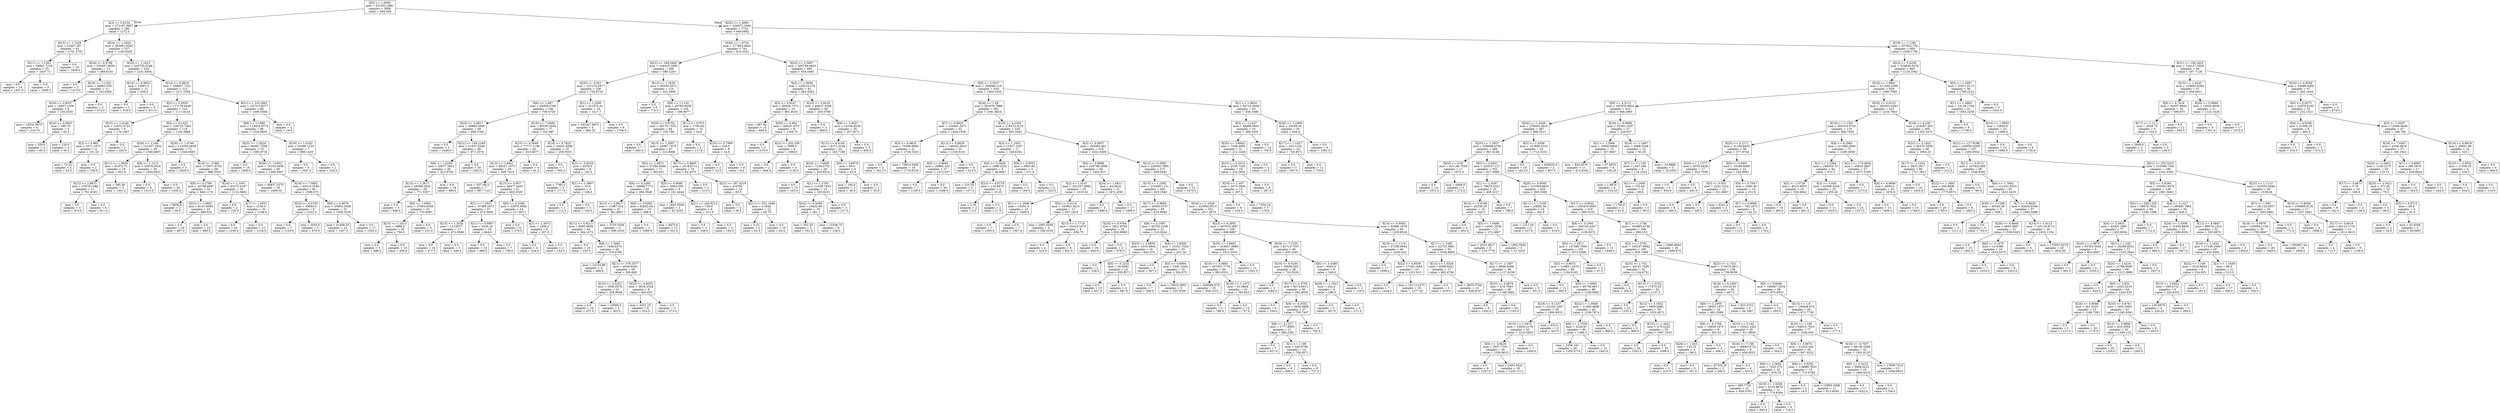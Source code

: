 digraph Tree {
node [shape=box] ;
0 [label="X[0] <= 1.5959\nmse = 331552.2981\nsamples = 2000\nvalue = 994.359"] ;
1 [label="X[3] <= 0.8124\nmse = 272187.6857\nsamples = 280\nvalue = 1272.5"] ;
0 -> 1 [labeldistance=2.5, labelangle=45, headlabel="True"] ;
2 [label="X[15] <= 1.1429\nmse = 51667.457\nsamples = 43\nvalue = 1751.2791"] ;
1 -> 2 ;
3 [label="X[11] <= 1.1362\nmse = 58061.7216\nsamples = 25\nvalue = 1637.72"] ;
2 -> 3 ;
4 [label="mse = 0.0\nsamples = 16\nvalue = 1457.0"] ;
3 -> 4 ;
5 [label="mse = 0.0\nsamples = 9\nvalue = 1959.0"] ;
3 -> 5 ;
6 [label="mse = 0.0\nsamples = 18\nvalue = 1909.0"] ;
2 -> 6 ;
7 [label="X[24] <= 1.0454\nmse = 263061.6501\nsamples = 237\nvalue = 1185.6329"] ;
1 -> 7 ;
8 [label="X[24] <= 0.9798\nmse = 235457.0059\nsamples = 13\nvalue = 389.6154"] ;
7 -> 8 ;
9 [label="mse = 0.0\nsamples = 2\nvalue = 1473.0"] ;
8 -> 9 ;
10 [label="X[19] <= 1.1252\nmse = 26062.595\nsamples = 11\nvalue = 192.6364"] ;
8 -> 10 ;
11 [label="X[20] <= 0.8337\nmse = 10657.1358\nsamples = 9\nvalue = 130.5556"] ;
10 -> 11 ;
12 [label="mse = 10531.6875\nsamples = 4\nvalue = 214.75"] ;
11 -> 12 ;
13 [label="X[24] <= 0.9947\nmse = 549.76\nsamples = 5\nvalue = 63.2"] ;
11 -> 13 ;
14 [label="mse = 529.0\nsamples = 2\nvalue = 83.0"] ;
13 -> 14 ;
15 [label="mse = 128.0\nsamples = 3\nvalue = 50.0"] ;
13 -> 15 ;
16 [label="mse = 0.0\nsamples = 2\nvalue = 472.0"] ;
10 -> 16 ;
17 [label="X[25] <= 1.1813\nmse = 225755.5248\nsamples = 224\nvalue = 1231.8304"] ;
7 -> 17 ;
18 [label="X[14] <= 0.9652\nmse = 15987.0\nsamples = 12\nvalue = 538.0"] ;
17 -> 18 ;
19 [label="mse = 0.0\nsamples = 3\nvalue = 319.0"] ;
18 -> 19 ;
20 [label="mse = 0.0\nsamples = 9\nvalue = 611.0"] ;
18 -> 20 ;
21 [label="X[14] <= 0.9918\nmse = 208837.7251\nsamples = 212\nvalue = 1271.1038"] ;
17 -> 21 ;
22 [label="X[2] <= 0.9555\nmse = 177178.8446\nsamples = 124\nvalue = 1111.8145"] ;
21 -> 22 ;
23 [label="X[15] <= 1.4146\nmse = 13472.4722\nsamples = 6\nvalue = 176.1667"] ;
22 -> 23 ;
24 [label="X[3] <= 0.985\nmse = 3371.1875\nsamples = 4\nvalue = 101.25"] ;
23 -> 24 ;
25 [label="mse = 72.25\nsamples = 2\nvalue = 43.5"] ;
24 -> 25 ;
26 [label="mse = 0.0\nsamples = 2\nvalue = 159.0"] ;
24 -> 26 ;
27 [label="mse = 0.0\nsamples = 2\nvalue = 326.0"] ;
23 -> 27 ;
28 [label="X[4] <= 4.1425\nmse = 138725.7463\nsamples = 118\nvalue = 1159.3898"] ;
22 -> 28 ;
29 [label="X[26] <= 1.169\nmse = 121927.1822\nsamples = 45\nvalue = 1346.4667"] ;
28 -> 29 ;
30 [label="X[11] <= 1.0829\nmse = 81972.75\nsamples = 16\nvalue = 951.0"] ;
29 -> 30 ;
31 [label="X[12] <= 2.8872\nmse = 37878.1488\nsamples = 11\nvalue = 791.8182"] ;
30 -> 31 ;
32 [label="mse = 0.0\nsamples = 3\nvalue = 474.0"] ;
31 -> 32 ;
33 [label="mse = 0.0\nsamples = 8\nvalue = 911.0"] ;
31 -> 33 ;
34 [label="mse = 595.36\nsamples = 5\nvalue = 1301.2"] ;
30 -> 34 ;
35 [label="X[8] <= 1.1213\nmse = 10078.5018\nsamples = 29\nvalue = 1564.6552"] ;
29 -> 35 ;
36 [label="mse = 0.0\nsamples = 9\nvalue = 1415.0"] ;
35 -> 36 ;
37 [label="mse = 0.0\nsamples = 20\nvalue = 1632.0"] ;
35 -> 37 ;
38 [label="X[26] <= 1.0746\nmse = 114208.0638\nsamples = 73\nvalue = 1044.0685"] ;
28 -> 38 ;
39 [label="mse = 0.0\nsamples = 5\nvalue = 1829.0"] ;
38 -> 39 ;
40 [label="X[14] <= 0.894\nmse = 73971.8754\nsamples = 68\nvalue = 986.3529"] ;
38 -> 40 ;
41 [label="X[9] <= 4.2799\nmse = 42798.8097\nsamples = 34\nvalue = 840.1176"] ;
40 -> 41 ;
42 [label="mse = 8836.0\nsamples = 2\nvalue = 96.0"] ;
41 -> 42 ;
43 [label="X[23] <= 3.9831\nmse = 8151.6094\nsamples = 32\nvalue = 886.625"] ;
41 -> 43 ;
44 [label="mse = 0.0\nsamples = 18\nvalue = 807.0"] ;
43 -> 44 ;
45 [label="mse = 0.0\nsamples = 14\nvalue = 989.0"] ;
43 -> 45 ;
46 [label="X[24] <= 1.1047\nmse = 62375.4187\nsamples = 34\nvalue = 1132.5882"] ;
40 -> 46 ;
47 [label="mse = 0.0\nsamples = 2\nvalue = 150.0"] ;
46 -> 47 ;
48 [label="X[7] <= 1.0051\nmse = 2160.0\nsamples = 32\nvalue = 1194.0"] ;
46 -> 48 ;
49 [label="mse = 0.0\nsamples = 20\nvalue = 1230.0"] ;
48 -> 49 ;
50 [label="mse = 0.0\nsamples = 12\nvalue = 1134.0"] ;
48 -> 50 ;
51 [label="X[21] <= 310.2661\nmse = 167315.8377\nsamples = 88\nvalue = 1495.5568"] ;
21 -> 51 ;
52 [label="X[8] <= 1.1089\nmse = 119324.9774\nsamples = 86\nvalue = 1529.8953"] ;
51 -> 52 ;
53 [label="X[25] <= 1.2624\nmse = 86491.7308\nsamples = 79\nvalue = 1585.8734"] ;
52 -> 53 ;
54 [label="mse = 0.0\nsamples = 19\nvalue = 1890.0"] ;
53 -> 54 ;
55 [label="X[26] <= 1.0051\nmse = 75316.3456\nsamples = 60\nvalue = 1489.5667"] ;
53 -> 55 ;
56 [label="mse = 46837.3275\nsamples = 20\nvalue = 1669.35"] ;
55 -> 56 ;
57 [label="X[18] <= 7.0852\nmse = 65314.3194\nsamples = 40\nvalue = 1399.675"] ;
55 -> 57 ;
58 [label="X[22] <= 0.9159\nmse = 34064.0\nsamples = 9\nvalue = 1022.0"] ;
57 -> 58 ;
59 [label="mse = 0.0\nsamples = 7\nvalue = 1120.0"] ;
58 -> 59 ;
60 [label="mse = 2025.0\nsamples = 2\nvalue = 679.0"] ;
58 -> 60 ;
61 [label="X[9] <= 5.9676\nmse = 20953.2508\nsamples = 31\nvalue = 1509.3226"] ;
57 -> 61 ;
62 [label="mse = 41499.25\nsamples = 14\nvalue = 1457.5"] ;
61 -> 62 ;
63 [label="mse = 0.0\nsamples = 17\nvalue = 1552.0"] ;
61 -> 63 ;
64 [label="X[19] <= 1.0162\nmse = 55396.1224\nsamples = 7\nvalue = 898.1429"] ;
52 -> 64 ;
65 [label="mse = 0.0\nsamples = 5\nvalue = 1047.0"] ;
64 -> 65 ;
66 [label="mse = 0.0\nsamples = 2\nvalue = 526.0"] ;
64 -> 66 ;
67 [label="mse = 0.0\nsamples = 2\nvalue = 19.0"] ;
51 -> 67 ;
68 [label="X[22] <= 1.0095\nmse = 326572.2564\nsamples = 1720\nvalue = 949.0802"] ;
0 -> 68 [labeldistance=2.5, labelangle=-45, headlabel="False"] ;
69 [label="X[26] <= 1.0724\nmse = 277843.4843\nsamples = 761\nvalue = 810.3351"] ;
68 -> 69 ;
70 [label="X[21] <= 188.0445\nmse = 144418.1885\nsamples = 266\nvalue = 580.1203"] ;
69 -> 70 ;
71 [label="X[20] <= 0.921\nmse = 131274.5477\nsamples = 156\nvalue = 754.8718"] ;
70 -> 71 ;
72 [label="X[6] <= 1.687\nmse = 92909.2766\nsamples = 146\nvalue = 709.4726"] ;
71 -> 72 ;
73 [label="X[20] <= 0.8917\nmse = 34884.3508\nsamples = 69\nvalue = 896.3768"] ;
72 -> 73 ;
74 [label="mse = 0.0\nsamples = 3\nvalue = 1449.0"] ;
73 -> 74 ;
75 [label="X[21] <= 139.2169\nmse = 21957.5549\nsamples = 66\nvalue = 871.2576"] ;
73 -> 75 ;
76 [label="X[6] <= 1.2259\nmse = 20677.2821\nsamples = 46\nvalue = 813.9783"] ;
75 -> 76 ;
77 [label="X[13] <= 1.2617\nmse = 29366.3202\nsamples = 28\nvalue = 771.5357"] ;
76 -> 77 ;
78 [label="mse = 0.0\nsamples = 5\nvalue = 946.0"] ;
77 -> 78 ;
79 [label="X[8] <= 1.0062\nmse = 27694.9338\nsamples = 23\nvalue = 733.6087"] ;
77 -> 79 ;
80 [label="X[15] <= 1.1613\nmse = 3888.0\nsamples = 20\nvalue = 794.0"] ;
79 -> 80 ;
81 [label="mse = 0.0\nsamples = 5\nvalue = 686.0"] ;
80 -> 81 ;
82 [label="mse = 0.0\nsamples = 15\nvalue = 830.0"] ;
80 -> 82 ;
83 [label="mse = 0.0\nsamples = 3\nvalue = 331.0"] ;
79 -> 83 ;
84 [label="mse = 0.0\nsamples = 18\nvalue = 880.0"] ;
76 -> 84 ;
85 [label="mse = 0.0\nsamples = 20\nvalue = 1003.0"] ;
75 -> 85 ;
86 [label="X[18] <= 7.2849\nmse = 85550.4544\nsamples = 77\nvalue = 541.987"] ;
72 -> 86 ;
87 [label="X[23] <= 4.5949\nmse = 77771.1199\nsamples = 62\nvalue = 610.4677"] ;
86 -> 87 ;
88 [label="X[12] <= 1.4841\nmse = 59227.1573\nsamples = 58\nvalue = 649.7414"] ;
87 -> 88 ;
89 [label="mse = 357.0612\nsamples = 7\nvalue = 987.7143"] ;
88 -> 89 ;
90 [label="X[13] <= 0.957\nmse = 49477.4441\nsamples = 51\nvalue = 603.3529"] ;
88 -> 90 ;
91 [label="X[1] <= 1.2921\nmse = 37399.1673\nsamples = 37\nvalue = 673.5405"] ;
90 -> 91 ;
92 [label="X[15] <= 1.3535\nmse = 113.9377\nsamples = 17\nvalue = 472.0588"] ;
91 -> 92 ;
93 [label="mse = 0.0\nsamples = 14\nvalue = 477.0"] ;
92 -> 93 ;
94 [label="mse = 0.0\nsamples = 3\nvalue = 449.0"] ;
92 -> 94 ;
95 [label="X[11] <= 0.8957\nmse = 5256.16\nsamples = 20\nvalue = 844.8"] ;
91 -> 95 ;
96 [label="mse = 0.0\nsamples = 13\nvalue = 898.0"] ;
95 -> 96 ;
97 [label="mse = 0.0\nsamples = 7\nvalue = 746.0"] ;
95 -> 97 ;
98 [label="X[6] <= 2.2266\nmse = 33970.4082\nsamples = 14\nvalue = 417.8571"] ;
90 -> 98 ;
99 [label="mse = 0.0\nsamples = 8\nvalue = 576.0"] ;
98 -> 99 ;
100 [label="X[1] <= 1.3073\nmse = 1458.0\nsamples = 6\nvalue = 207.0"] ;
98 -> 100 ;
101 [label="mse = 0.0\nsamples = 4\nvalue = 234.0"] ;
100 -> 101 ;
102 [label="mse = 0.0\nsamples = 2\nvalue = 153.0"] ;
100 -> 102 ;
103 [label="mse = 0.0\nsamples = 4\nvalue = 41.0"] ;
87 -> 103 ;
104 [label="X[18] <= 8.7623\nmse = 18201.9289\nsamples = 15\nvalue = 258.9333"] ;
86 -> 104 ;
105 [label="mse = 0.0\nsamples = 7\nvalue = 392.0"] ;
104 -> 105 ;
106 [label="X[2] <= 0.8229\nmse = 5078.5\nsamples = 8\nvalue = 142.5"] ;
104 -> 106 ;
107 [label="mse = 7760.5\nsamples = 4\nvalue = 177.0"] ;
106 -> 107 ;
108 [label="X[1] <= 1.3867\nmse = 16.0\nsamples = 4\nvalue = 108.0"] ;
106 -> 108 ;
109 [label="mse = 0.0\nsamples = 2\nvalue = 112.0"] ;
108 -> 109 ;
110 [label="mse = 0.0\nsamples = 2\nvalue = 104.0"] ;
108 -> 110 ;
111 [label="X[1] <= 1.2595\nmse = 221974.41\nsamples = 10\nvalue = 1417.7"] ;
71 -> 111 ;
112 [label="mse = 243247.6875\nsamples = 4\nvalue = 985.25"] ;
111 -> 112 ;
113 [label="mse = 0.0\nsamples = 6\nvalue = 1706.0"] ;
111 -> 113 ;
114 [label="X[12] <= 1.3256\nmse = 58330.2972\nsamples = 110\nvalue = 332.2909"] ;
70 -> 114 ;
115 [label="mse = 0.0\nsamples = 6\nvalue = 774.0"] ;
114 -> 115 ;
116 [label="X[8] <= 1.1192\nmse = 49789.9438\nsamples = 104\nvalue = 306.8077"] ;
114 -> 116 ;
117 [label="X[26] <= 0.8754\nmse = 46175.7325\nsamples = 94\nvalue = 335.766"] ;
116 -> 117 ;
118 [label="mse = 0.0\nsamples = 7\nvalue = 620.0"] ;
117 -> 118 ;
119 [label="X[15] <= 1.3587\nmse = 42867.7479\nsamples = 87\nvalue = 312.8966"] ;
117 -> 119 ;
120 [label="X[2] <= 1.4873\nmse = 37294.5066\nsamples = 71\nvalue = 364.831"] ;
119 -> 120 ;
121 [label="X[6] <= 4.2395\nmse = 34968.7773\nsamples = 62\nvalue = 394.3548"] ;
120 -> 121 ;
122 [label="X[12] <= 3.9827\nmse = 11987.014\nsamples = 47\nvalue = 361.0851"] ;
121 -> 122 ;
123 [label="X[11] <= 0.9213\nmse = 8095.9938\nsamples = 44\nvalue = 344.2273"] ;
122 -> 123 ;
124 [label="mse = 0.0\nsamples = 10\nvalue = 255.0"] ;
123 -> 124 ;
125 [label="X[9] <= 1.5665\nmse = 7446.8374\nsamples = 34\nvalue = 370.4706"] ;
123 -> 125 ;
126 [label="mse = 10732.96\nsamples = 5\nvalue = 488.8"] ;
125 -> 126 ;
127 [label="X[21] <= 376.3577\nmse = 4049.9263\nsamples = 29\nvalue = 350.069"] ;
125 -> 127 ;
128 [label="X[10] <= 4.5252\nmse = 2590.6576\nsamples = 21\nvalue = 328.9048"] ;
127 -> 128 ;
129 [label="mse = 0.0\nsamples = 16\nvalue = 337.0"] ;
128 -> 129 ;
130 [label="mse = 10000.0\nsamples = 5\nvalue = 303.0"] ;
128 -> 130 ;
131 [label="X[23] <= 4.9253\nmse = 3618.2344\nsamples = 8\nvalue = 405.625"] ;
127 -> 131 ;
132 [label="mse = 4351.25\nsamples = 6\nvalue = 416.5"] ;
131 -> 132 ;
133 [label="mse = 0.0\nsamples = 2\nvalue = 373.0"] ;
131 -> 133 ;
134 [label="mse = 3755.5556\nsamples = 3\nvalue = 608.3333"] ;
122 -> 134 ;
135 [label="X[0] <= 5.8283\nmse = 92643.04\nsamples = 15\nvalue = 498.6"] ;
121 -> 135 ;
136 [label="mse = 0.0\nsamples = 3\nvalue = 1089.0"] ;
135 -> 136 ;
137 [label="mse = 6875.0\nsamples = 12\nvalue = 351.0"] ;
135 -> 137 ;
138 [label="X[5] <= 0.9099\nmse = 5945.358\nsamples = 9\nvalue = 161.4444"] ;
120 -> 138 ;
139 [label="mse = 1643.5556\nsamples = 3\nvalue = 62.3333"] ;
138 -> 139 ;
140 [label="X[21] <= 240.9213\nmse = 729.0\nsamples = 6\nvalue = 211.0"] ;
138 -> 140 ;
141 [label="mse = 0.0\nsamples = 3\nvalue = 238.0"] ;
140 -> 141 ;
142 [label="mse = 0.0\nsamples = 3\nvalue = 184.0"] ;
140 -> 142 ;
143 [label="X[17] <= 0.8805\nmse = 2518.8711\nsamples = 16\nvalue = 82.4375"] ;
119 -> 143 ;
144 [label="mse = 0.0\nsamples = 2\nvalue = 215.0"] ;
143 -> 144 ;
145 [label="X[21] <= 307.4218\nmse = 9.6786\nsamples = 14\nvalue = 63.5"] ;
143 -> 145 ;
146 [label="mse = 0.0\nsamples = 2\nvalue = 56.0"] ;
145 -> 146 ;
147 [label="X[21] <= 351.1848\nmse = 0.3542\nsamples = 12\nvalue = 64.75"] ;
145 -> 147 ;
148 [label="mse = 0.25\nsamples = 2\nvalue = 63.5"] ;
147 -> 148 ;
149 [label="mse = 0.0\nsamples = 10\nvalue = 65.0"] ;
147 -> 149 ;
150 [label="X[11] <= 0.973\nmse = 1783.84\nsamples = 10\nvalue = 34.6"] ;
116 -> 150 ;
151 [label="mse = 0.0\nsamples = 2\nvalue = 117.0"] ;
150 -> 151 ;
152 [label="X[23] <= 3.7989\nmse = 108.0\nsamples = 8\nvalue = 14.0"] ;
150 -> 152 ;
153 [label="mse = 0.0\nsamples = 2\nvalue = 32.0"] ;
152 -> 153 ;
154 [label="mse = 0.0\nsamples = 6\nvalue = 8.0"] ;
152 -> 154 ;
155 [label="X[23] <= 2.5697\nmse = 305758.0403\nsamples = 495\nvalue = 934.0465"] ;
69 -> 155 ;
156 [label="X[3] <= 1.0938\nmse = 129214.179\nsamples = 61\nvalue = 463.4262"] ;
155 -> 156 ;
157 [label="X[5] <= 0.9247\nmse = 85956.7372\nsamples = 23\nvalue = 801.0435"] ;
156 -> 157 ;
158 [label="mse = 987.84\nsamples = 15\nvalue = 604.4"] ;
157 -> 158 ;
159 [label="X[20] <= 0.862\nmse = 36825.1875\nsamples = 8\nvalue = 1169.75"] ;
157 -> 159 ;
160 [label="mse = 0.0\nsamples = 2\nvalue = 1475.0"] ;
159 -> 160 ;
161 [label="X[21] <= 202.258\nmse = 7688.0\nsamples = 6\nvalue = 1068.0"] ;
159 -> 161 ;
162 [label="mse = 0.0\nsamples = 2\nvalue = 944.0"] ;
161 -> 162 ;
163 [label="mse = 0.0\nsamples = 4\nvalue = 1130.0"] ;
161 -> 163 ;
164 [label="X[10] <= 3.0418\nmse = 44647.3359\nsamples = 38\nvalue = 259.0789"] ;
156 -> 164 ;
165 [label="mse = 0.0\nsamples = 3\nvalue = 866.0"] ;
164 -> 165 ;
166 [label="X[9] <= 3.4637\nmse = 14194.8539\nsamples = 35\nvalue = 207.0571"] ;
164 -> 166 ;
167 [label="X[12] <= 4.4156\nmse = 9171.0146\nsamples = 32\nvalue = 183.7188"] ;
166 -> 167 ;
168 [label="X[24] <= 1.0609\nmse = 7234.0753\nsamples = 28\nvalue = 203.8214"] ;
167 -> 168 ;
169 [label="mse = 0.0\nsamples = 15\nvalue = 163.0"] ;
168 -> 169 ;
170 [label="X[1] <= 1.2705\nmse = 11439.7633\nsamples = 13\nvalue = 250.9231"] ;
168 -> 170 ;
171 [label="X[22] <= 0.9369\nmse = 14422.89\nsamples = 10\nvalue = 261.1"] ;
170 -> 171 ;
172 [label="mse = 552.25\nsamples = 2\nvalue = 351.5"] ;
171 -> 172 ;
173 [label="mse = 15336.75\nsamples = 8\nvalue = 238.5"] ;
171 -> 173 ;
174 [label="mse = 0.0\nsamples = 3\nvalue = 217.0"] ;
170 -> 174 ;
175 [label="X[0] <= 3.6974\nmse = 99.0\nsamples = 4\nvalue = 43.0"] ;
167 -> 175 ;
176 [label="mse = 100.0\nsamples = 2\nvalue = 36.0"] ;
175 -> 176 ;
177 [label="mse = 0.0\nsamples = 2\nvalue = 50.0"] ;
175 -> 177 ;
178 [label="mse = 0.0\nsamples = 3\nvalue = 456.0"] ;
166 -> 178 ;
179 [label="X[0] <= 5.5537\nmse = 295066.216\nsamples = 434\nvalue = 1000.1935"] ;
155 -> 179 ;
180 [label="X[26] <= 1.09\nmse = 291976.7889\nsamples = 381\nvalue = 1061.6824"] ;
179 -> 180 ;
181 [label="X[7] <= 0.8825\nmse = 154491.2071\nsamples = 52\nvalue = 1494.1538"] ;
180 -> 181 ;
182 [label="X[3] <= 0.9825\nmse = 70308.6984\nsamples = 21\nvalue = 1728.3333"] ;
181 -> 182 ;
183 [label="mse = 0.0\nsamples = 2\nvalue = 1811.0"] ;
182 -> 183 ;
184 [label="mse = 76914.5485\nsamples = 19\nvalue = 1719.6316"] ;
182 -> 184 ;
185 [label="X[13] <= 0.8829\nmse = 149202.4433\nsamples = 31\nvalue = 1335.5161"] ;
181 -> 185 ;
186 [label="X[3] <= 0.9694\nmse = 26862.332\nsamples = 27\nvalue = 1472.037"] ;
185 -> 186 ;
187 [label="mse = 0.0\nsamples = 7\nvalue = 1195.0"] ;
186 -> 187 ;
188 [label="mse = 0.0\nsamples = 20\nvalue = 1569.0"] ;
186 -> 188 ;
189 [label="mse = 0.0\nsamples = 4\nvalue = 414.0"] ;
185 -> 189 ;
190 [label="X[18] <= 4.2354\nmse = 279473.5275\nsamples = 329\nvalue = 993.3283"] ;
180 -> 190 ;
191 [label="X[3] <= 1.1953\nmse = 15427.2397\nsamples = 11\nvalue = 148.8182"] ;
190 -> 191 ;
192 [label="X[4] <= 5.3926\nmse = 1998.2222\nsamples = 6\nvalue = 46.6667"] ;
191 -> 192 ;
193 [label="mse = 210.25\nsamples = 2\nvalue = 107.5"] ;
192 -> 193 ;
194 [label="X[23] <= 4.0779\nmse = 116.6875\nsamples = 4\nvalue = 16.25"] ;
192 -> 194 ;
195 [label="mse = 2.25\nsamples = 2\nvalue = 5.5"] ;
194 -> 195 ;
196 [label="mse = 0.0\nsamples = 2\nvalue = 27.0"] ;
194 -> 196 ;
197 [label="X[8] <= 0.9551\nmse = 3993.84\nsamples = 5\nvalue = 271.4"] ;
191 -> 197 ;
198 [label="mse = 0.0\nsamples = 2\nvalue = 194.0"] ;
197 -> 198 ;
199 [label="mse = 0.0\nsamples = 3\nvalue = 323.0"] ;
197 -> 199 ;
200 [label="X[3] <= 0.8937\nmse = 263083.481\nsamples = 318\nvalue = 1022.5409"] ;
190 -> 200 ;
201 [label="X[4] <= 5.8968\nmse = 320798.2098\nsamples = 46\nvalue = 1403.913"] ;
200 -> 201 ;
202 [label="X[2] <= 1.0197\nmse = 251237.3696\nsamples = 25\nvalue = 1010.52"] ;
201 -> 202 ;
203 [label="X[1] <= 1.2848\nmse = 10201.0\nsamples = 14\nvalue = 1406.0"] ;
202 -> 203 ;
204 [label="mse = 0.0\nsamples = 7\nvalue = 1305.0"] ;
203 -> 204 ;
205 [label="mse = 0.0\nsamples = 7\nvalue = 1507.0"] ;
203 -> 205 ;
206 [label="X[0] <= 5.3124\nmse = 105601.4215\nsamples = 11\nvalue = 507.1818"] ;
202 -> 206 ;
207 [label="mse = 2005.5556\nsamples = 3\nvalue = 108.3333"] ;
206 -> 207 ;
208 [label="X[13] <= 1.1719\nmse = 62424.1875\nsamples = 8\nvalue = 656.75"] ;
206 -> 208 ;
209 [label="mse = 0.0\nsamples = 2\nvalue = 224.0"] ;
208 -> 209 ;
210 [label="mse = 0.0\nsamples = 6\nvalue = 801.0"] ;
208 -> 210 ;
211 [label="X[24] <= 1.0911\nmse = 44.5624\nsamples = 21\nvalue = 1872.2381"] ;
201 -> 211 ;
212 [label="mse = 0.0\nsamples = 4\nvalue = 1886.0"] ;
211 -> 212 ;
213 [label="mse = 0.0\nsamples = 17\nvalue = 1869.0"] ;
211 -> 213 ;
214 [label="X[12] <= 4.3992\nmse = 224565.7995\nsamples = 272\nvalue = 958.0441"] ;
200 -> 214 ;
215 [label="X[15] <= 1.2392\nmse = 210456.1121\nsamples = 260\nvalue = 925.1846"] ;
214 -> 215 ;
216 [label="X[17] <= 0.9956\nmse = 36563.9747\nsamples = 59\nvalue = 610.6949"] ;
215 -> 216 ;
217 [label="X[20] <= 0.9764\nmse = 2921.8765\nsamples = 18\nvalue = 830.8889"] ;
216 -> 217 ;
218 [label="mse = 0.0\nsamples = 16\nvalue = 850.0"] ;
217 -> 218 ;
219 [label="mse = 0.0\nsamples = 2\nvalue = 678.0"] ;
217 -> 219 ;
220 [label="X[9] <= 2.1097\nmse = 20702.2189\nsamples = 41\nvalue = 514.0244"] ;
216 -> 220 ;
221 [label="X[23] <= 2.8839\nmse = 1919.4844\nsamples = 16\nvalue = 643.375"] ;
220 -> 221 ;
222 [label="mse = 0.0\nsamples = 2\nvalue = 528.0"] ;
221 -> 222 ;
223 [label="X[0] <= 5.2232\nmse = 20.4082\nsamples = 14\nvalue = 659.8571"] ;
221 -> 223 ;
224 [label="mse = 0.0\nsamples = 10\nvalue = 657.0"] ;
223 -> 224 ;
225 [label="mse = 0.0\nsamples = 4\nvalue = 667.0"] ;
223 -> 225 ;
226 [label="X[4] <= 1.8209\nmse = 15161.7024\nsamples = 25\nvalue = 431.24"] ;
220 -> 226 ;
227 [label="mse = 0.0\nsamples = 9\nvalue = 567.0"] ;
226 -> 227 ;
228 [label="X[5] <= 0.8904\nmse = 7491.2344\nsamples = 16\nvalue = 354.875"] ;
226 -> 228 ;
229 [label="mse = 0.0\nsamples = 7\nvalue = 399.0"] ;
228 -> 229 ;
230 [label="mse = 10625.5802\nsamples = 9\nvalue = 320.5556"] ;
228 -> 230 ;
231 [label="X[24] <= 1.1628\nmse = 223945.9515\nsamples = 201\nvalue = 1017.4975"] ;
215 -> 231 ;
232 [label="X[23] <= 4.2692\nmse = 307915.3087\nsamples = 106\nvalue = 848.6887"] ;
231 -> 232 ;
233 [label="X[25] <= 3.8662\nmse = 419627.0889\nsamples = 60\nvalue = 1012.3333"] ;
232 -> 233 ;
234 [label="X[10] <= 3.3683\nmse = 437001.7776\nsamples = 49\nvalue = 893.6531"] ;
233 -> 234 ;
235 [label="mse = 636096.674\nsamples = 33\nvalue = 958.1515"] ;
234 -> 235 ;
236 [label="X[19] <= 1.1472\nmse = 91.9844\nsamples = 16\nvalue = 760.625"] ;
234 -> 236 ;
237 [label="mse = 0.0\nsamples = 2\nvalue = 786.0"] ;
236 -> 237 ;
238 [label="mse = 0.0\nsamples = 14\nvalue = 757.0"] ;
236 -> 238 ;
239 [label="mse = 0.0\nsamples = 11\nvalue = 1541.0"] ;
233 -> 239 ;
240 [label="X[18] <= 7.2155\nmse = 81713.7037\nsamples = 46\nvalue = 635.2391"] ;
232 -> 240 ;
241 [label="X[10] <= 6.0244\nmse = 59836.563\nsamples = 38\nvalue = 716.5526"] ;
240 -> 241 ;
242 [label="mse = 0.0\nsamples = 2\nvalue = 1684.0"] ;
241 -> 242 ;
243 [label="X[17] <= 1.0755\nmse = 8274.6011\nsamples = 36\nvalue = 662.8056"] ;
241 -> 243 ;
244 [label="mse = 0.0\nsamples = 9\nvalue = 534.0"] ;
243 -> 244 ;
245 [label="X[9] <= 6.0552\nmse = 3659.0809\nsamples = 27\nvalue = 705.7407"] ;
243 -> 245 ;
246 [label="X[6] <= 4.1327\nmse = 1777.8005\nsamples = 21\nvalue = 680.2381"] ;
245 -> 246 ;
247 [label="mse = 0.0\nsamples = 7\nvalue = 627.0"] ;
246 -> 247 ;
248 [label="X[1] <= 1.196\nmse = 540.9796\nsamples = 14\nvalue = 706.8571"] ;
246 -> 248 ;
249 [label="mse = 0.0\nsamples = 6\nvalue = 680.0"] ;
248 -> 249 ;
250 [label="mse = 0.0\nsamples = 8\nvalue = 727.0"] ;
248 -> 250 ;
251 [label="mse = 0.0\nsamples = 6\nvalue = 795.0"] ;
245 -> 251 ;
252 [label="X[6] <= 3.4386\nmse = 5043.0\nsamples = 8\nvalue = 249.0"] ;
240 -> 252 ;
253 [label="X[26] <= 1.1921\nmse = 324.0\nsamples = 6\nvalue = 289.0"] ;
252 -> 253 ;
254 [label="mse = 0.0\nsamples = 3\nvalue = 307.0"] ;
253 -> 254 ;
255 [label="mse = 0.0\nsamples = 3\nvalue = 271.0"] ;
253 -> 255 ;
256 [label="mse = 0.0\nsamples = 2\nvalue = 129.0"] ;
252 -> 256 ;
257 [label="X[14] <= 0.9583\nmse = 62980.1678\nsamples = 95\nvalue = 1205.8526"] ;
231 -> 257 ;
258 [label="X[19] <= 1.1118\nmse = 27299.6944\nsamples = 40\nvalue = 1435.425"] ;
257 -> 258 ;
259 [label="mse = 0.0\nsamples = 17\nvalue = 1589.0"] ;
258 -> 259 ;
260 [label="X[22] <= 0.8538\nmse = 17160.1664\nsamples = 23\nvalue = 1321.913"] ;
258 -> 260 ;
261 [label="mse = 0.0\nsamples = 7\nvalue = 1424.0"] ;
260 -> 261 ;
262 [label="mse = 18113.4375\nsamples = 16\nvalue = 1277.25"] ;
260 -> 262 ;
263 [label="X[7] <= 1.1285\nmse = 22723.5881\nsamples = 55\nvalue = 1038.8909"] ;
257 -> 263 ;
264 [label="X[13] <= 1.0328\nmse = 8358.6021\nsamples = 17\nvalue = 862.4706"] ;
263 -> 264 ;
265 [label="mse = 0.0\nsamples = 5\nvalue = 919.0"] ;
264 -> 265 ;
266 [label="mse = 9955.0764\nsamples = 12\nvalue = 838.9167"] ;
264 -> 266 ;
267 [label="X[17] <= 1.1587\nmse = 8996.9398\nsamples = 38\nvalue = 1117.8158"] ;
263 -> 267 ;
268 [label="X[23] <= 4.6879\nmse = 472.7943\nsamples = 29\nvalue = 1169.5862"] ;
267 -> 268 ;
269 [label="mse = 0.0\nsamples = 9\nvalue = 1202.0"] ;
268 -> 269 ;
270 [label="mse = 0.0\nsamples = 20\nvalue = 1155.0"] ;
268 -> 270 ;
271 [label="mse = 0.0\nsamples = 9\nvalue = 951.0"] ;
267 -> 271 ;
272 [label="mse = 0.0\nsamples = 12\nvalue = 1670.0"] ;
214 -> 272 ;
273 [label="X[1] <= 1.0924\nmse = 94710.5938\nsamples = 53\nvalue = 558.1698"] ;
179 -> 273 ;
274 [label="X[3] <= 1.1437\nmse = 59688.0661\nsamples = 33\nvalue = 389.5455"] ;
273 -> 274 ;
275 [label="X[25] <= 3.8842\nmse = 7248.4082\nsamples = 21\nvalue = 212.1429"] ;
274 -> 275 ;
276 [label="X[23] <= 3.2514\nmse = 3760.7202\nsamples = 19\nvalue = 232.2632"] ;
275 -> 276 ;
277 [label="X[19] <= 1.057\nmse = 3475.3846\nsamples = 13\nvalue = 207.0"] ;
276 -> 277 ;
278 [label="mse = 0.0\nsamples = 8\nvalue = 226.0"] ;
277 -> 278 ;
279 [label="mse = 7534.24\nsamples = 5\nvalue = 176.6"] ;
277 -> 279 ;
280 [label="mse = 0.0\nsamples = 6\nvalue = 287.0"] ;
276 -> 280 ;
281 [label="mse = 0.0\nsamples = 2\nvalue = 21.0"] ;
275 -> 281 ;
282 [label="mse = 0.0\nsamples = 12\nvalue = 700.0"] ;
274 -> 282 ;
283 [label="X[26] <= 1.1869\nmse = 28169.34\nsamples = 20\nvalue = 836.4"] ;
273 -> 283 ;
284 [label="X[17] <= 1.1427\nmse = 243.1224\nsamples = 14\nvalue = 726.8571"] ;
283 -> 284 ;
285 [label="mse = 0.0\nsamples = 3\nvalue = 697.0"] ;
284 -> 285 ;
286 [label="mse = 0.0\nsamples = 11\nvalue = 735.0"] ;
284 -> 286 ;
287 [label="mse = 0.0\nsamples = 6\nvalue = 1092.0"] ;
283 -> 287 ;
288 [label="X[19] <= 1.1392\nmse = 337842.704\nsamples = 959\nvalue = 1059.1794"] ;
68 -> 288 ;
289 [label="X[23] <= 5.4258\nmse = 319826.5079\nsamples = 865\nvalue = 1120.1942"] ;
288 -> 289 ;
290 [label="X[19] <= 1.0691\nmse = 311450.2386\nsamples = 829\nvalue = 1090.7069"] ;
289 -> 290 ;
291 [label="X[9] <= 4.3112\nmse = 297878.9924\nsamples = 414\nvalue = 946.2995"] ;
290 -> 291 ;
292 [label="X[26] <= 1.2438\nmse = 278500.2816\nsamples = 387\nvalue = 996.3411"] ;
291 -> 292 ;
293 [label="X[25] <= 1.2957\nmse = 258648.6709\nsamples = 369\nvalue = 961.4146"] ;
292 -> 293 ;
294 [label="X[20] <= 0.95\nmse = 421146.7059\nsamples = 17\nvalue = 1672.0"] ;
293 -> 294 ;
295 [label="mse = 0.0\nsamples = 14\nvalue = 1972.0"] ;
294 -> 295 ;
296 [label="mse = 6498.0\nsamples = 3\nvalue = 272.0"] ;
294 -> 296 ;
297 [label="X[0] <= 2.4051\nmse = 225237.127\nsamples = 352\nvalue = 927.0966"] ;
293 -> 297 ;
298 [label="X[1] <= 1.4287\nmse = 78679.0321\nsamples = 23\nvalue = 408.5217"] ;
297 -> 298 ;
299 [label="X[14] <= 0.9108\nmse = 22536.25\nsamples = 16\nvalue = 242.5"] ;
298 -> 299 ;
300 [label="mse = 0.0\nsamples = 4\nvalue = 452.0"] ;
299 -> 300 ;
301 [label="X[5] <= 1.0499\nmse = 10541.5556\nsamples = 12\nvalue = 172.6667"] ;
299 -> 301 ;
302 [label="mse = 4523.0617\nsamples = 9\nvalue = 219.7778"] ;
301 -> 302 ;
303 [label="mse = 1963.5556\nsamples = 3\nvalue = 31.3333"] ;
301 -> 303 ;
304 [label="mse = 0.0\nsamples = 7\nvalue = 788.0"] ;
298 -> 304 ;
305 [label="X[20] <= 0.8595\nmse = 215368.6833\nsamples = 329\nvalue = 963.3495"] ;
297 -> 305 ;
306 [label="X[11] <= 1.0195\nmse = 24692.56\nsamples = 10\nvalue = 262.8"] ;
305 -> 306 ;
307 [label="mse = 1211.04\nsamples = 5\nvalue = 107.6"] ;
306 -> 307 ;
308 [label="mse = 0.0\nsamples = 5\nvalue = 418.0"] ;
306 -> 308 ;
309 [label="X[17] <= 0.9022\nmse = 205479.0855\nsamples = 319\nvalue = 985.3103"] ;
305 -> 309 ;
310 [label="X[6] <= 3.1394\nmse = 200145.4347\nsamples = 113\nvalue = 1158.6372"] ;
309 -> 310 ;
311 [label="X[5] <= 1.1871\nmse = 147286.7009\nsamples = 102\nvalue = 1073.5098"] ;
310 -> 311 ;
312 [label="X[3] <= 0.8032\nmse = 118851.3476\nsamples = 99\nvalue = 1104.6162"] ;
311 -> 312 ;
313 [label="mse = 0.0\nsamples = 11\nvalue = 585.0"] ;
312 -> 313 ;
314 [label="X[5] <= 1.0094\nmse = 95738.8817\nsamples = 88\nvalue = 1169.5682"] ;
312 -> 314 ;
315 [label="X[18] <= 8.1257\nmse = 122142.1067\nsamples = 45\nvalue = 1006.9333"] ;
314 -> 315 ;
316 [label="X[13] <= 1.0073\nmse = 10933.2176\nsamples = 33\nvalue = 1210.5455"] ;
315 -> 316 ;
317 [label="X[0] <= 3.9428\nmse = 3937.7101\nsamples = 26\nvalue = 1256.4615"] ;
316 -> 317 ;
318 [label="mse = 0.0\nsamples = 8\nvalue = 1327.0"] ;
317 -> 318 ;
319 [label="mse = 2493.5432\nsamples = 18\nvalue = 1225.1111"] ;
317 -> 319 ;
320 [label="mse = 0.0\nsamples = 7\nvalue = 1040.0"] ;
316 -> 320 ;
321 [label="mse = 432.0\nsamples = 12\nvalue = 447.0"] ;
315 -> 321 ;
322 [label="X[22] <= 1.0948\nmse = 11459.4808\nsamples = 43\nvalue = 1339.7674"] ;
314 -> 322 ;
323 [label="X[6] <= 2.7529\nmse = 2228.61\nsamples = 40\nvalue = 1366.3"] ;
322 -> 323 ;
324 [label="mse = 2359.102\nsamples = 28\nvalue = 1350.5714"] ;
323 -> 324 ;
325 [label="mse = 0.0\nsamples = 12\nvalue = 1403.0"] ;
323 -> 325 ;
326 [label="mse = 0.0\nsamples = 3\nvalue = 986.0"] ;
322 -> 326 ;
327 [label="mse = 0.0\nsamples = 3\nvalue = 47.0"] ;
311 -> 327 ;
328 [label="mse = 0.0\nsamples = 11\nvalue = 1948.0"] ;
310 -> 328 ;
329 [label="X[7] <= 1.1748\nmse = 182885.6739\nsamples = 206\nvalue = 890.233"] ;
309 -> 329 ;
330 [label="X[2] <= 1.2792\nmse = 165247.6992\nsamples = 190\nvalue = 839.7368"] ;
329 -> 330 ;
331 [label="X[25] <= 2.742\nmse = 44131.7585\nsamples = 52\nvalue = 1104.6731"] ;
330 -> 331 ;
332 [label="mse = 0.0\nsamples = 2\nvalue = 284.0"] ;
331 -> 332 ;
333 [label="X[13] <= 1.0152\nmse = 17879.25\nsamples = 50\nvalue = 1137.5"] ;
331 -> 333 ;
334 [label="mse = 0.0\nsamples = 15\nvalue = 1335.0"] ;
333 -> 334 ;
335 [label="X[12] <= 3.1922\nmse = 1660.4082\nsamples = 35\nvalue = 1052.8571"] ;
333 -> 335 ;
336 [label="mse = 0.0\nsamples = 5\nvalue = 966.0"] ;
335 -> 336 ;
337 [label="X[15] <= 1.3421\nmse = 470.2222\nsamples = 30\nvalue = 1067.3333"] ;
335 -> 337 ;
338 [label="mse = 0.0\nsamples = 20\nvalue = 1052.0"] ;
337 -> 338 ;
339 [label="mse = 0.0\nsamples = 10\nvalue = 1098.0"] ;
337 -> 339 ;
340 [label="X[22] <= 1.1521\nmse = 174470.4911\nsamples = 138\nvalue = 739.9058"] ;
330 -> 340 ;
341 [label="X[18] <= 8.1093\nmse = 33152.91\nsamples = 40\nvalue = 407.3"] ;
340 -> 341 ;
342 [label="X[9] <= 2.2959\nmse = 18501.1877\nsamples = 34\nvalue = 462.5588"] ;
341 -> 342 ;
343 [label="X[4] <= 6.1769\nmse = 10830.1875\nsamples = 8\nvalue = 302.25"] ;
342 -> 343 ;
344 [label="X[26] <= 1.033\nmse = 132.25\nsamples = 4\nvalue = 198.5"] ;
343 -> 344 ;
345 [label="mse = 0.0\nsamples = 2\nvalue = 210.0"] ;
344 -> 345 ;
346 [label="mse = 0.0\nsamples = 2\nvalue = 187.0"] ;
344 -> 346 ;
347 [label="mse = 0.0\nsamples = 4\nvalue = 406.0"] ;
343 -> 347 ;
348 [label="X[10] <= 5.142\nmse = 10521.1021\nsamples = 26\nvalue = 511.8846"] ;
342 -> 348 ;
349 [label="X[18] <= 7.106\nmse = 30693.4722\nsamples = 6\nvalue = 404.8333"] ;
348 -> 349 ;
350 [label="mse = 87320.25\nsamples = 2\nvalue = 348.5"] ;
349 -> 350 ;
351 [label="mse = 0.0\nsamples = 4\nvalue = 433.0"] ;
349 -> 351 ;
352 [label="mse = 0.0\nsamples = 20\nvalue = 544.0"] ;
348 -> 352 ;
353 [label="mse = 823.4722\nsamples = 6\nvalue = 94.1667"] ;
341 -> 353 ;
354 [label="X[5] <= 0.9466\nmse = 168567.3254\nsamples = 98\nvalue = 875.6633"] ;
340 -> 354 ;
355 [label="mse = 0.0\nsamples = 14\nvalue = 293.0"] ;
354 -> 355 ;
356 [label="X[15] <= 1.6\nmse = 130648.675\nsamples = 84\nvalue = 972.7738"] ;
354 -> 356 ;
357 [label="X[15] <= 1.106\nmse = 94515.7915\nsamples = 77\nvalue = 1036.026"] ;
356 -> 357 ;
358 [label="X[0] <= 3.8874\nmse = 41525.444\nsamples = 45\nvalue = 847.0222"] ;
357 -> 358 ;
359 [label="X[9] <= 2.5604\nmse = 7220.375\nsamples = 32\nvalue = 876.25"] ;
358 -> 359 ;
360 [label="mse = 599.7732\nsamples = 21\nvalue = 929.4762"] ;
359 -> 360 ;
361 [label="X[19] <= 1.0269\nmse = 4125.8678\nsamples = 11\nvalue = 774.6364"] ;
359 -> 361 ;
362 [label="mse = 0.0\nsamples = 5\nvalue = 845.0"] ;
361 -> 362 ;
363 [label="mse = 0.0\nsamples = 6\nvalue = 716.0"] ;
361 -> 363 ;
364 [label="X[8] <= 0.9292\nmse = 118689.7633\nsamples = 13\nvalue = 775.0769"] ;
358 -> 364 ;
365 [label="mse = 0.0\nsamples = 2\nvalue = 14.0"] ;
364 -> 365 ;
366 [label="mse = 15805.3388\nsamples = 11\nvalue = 913.4545"] ;
364 -> 366 ;
367 [label="X[10] <= 4.7037\nmse = 48156.3398\nsamples = 32\nvalue = 1301.8125"] ;
357 -> 367 ;
368 [label="X[6] <= 3.3215\nmse = 6968.0222\nsamples = 19\nvalue = 1460.6316"] ;
367 -> 368 ;
369 [label="mse = 0.0\nsamples = 17\nvalue = 1432.0"] ;
368 -> 369 ;
370 [label="mse = 0.0\nsamples = 2\nvalue = 1704.0"] ;
368 -> 370 ;
371 [label="mse = 17609.7515\nsamples = 13\nvalue = 1069.6923"] ;
367 -> 371 ;
372 [label="mse = 0.0\nsamples = 7\nvalue = 277.0"] ;
356 -> 372 ;
373 [label="mse = 2486.4844\nsamples = 16\nvalue = 1489.875"] ;
329 -> 373 ;
374 [label="X[5] <= 1.0306\nmse = 147806.3333\nsamples = 18\nvalue = 1712.3333"] ;
292 -> 374 ;
375 [label="mse = 0.0\nsamples = 16\nvalue = 1813.0"] ;
374 -> 375 ;
376 [label="mse = 600625.0\nsamples = 2\nvalue = 907.0"] ;
374 -> 376 ;
377 [label="X[18] <= 6.8688\nmse = 25282.1097\nsamples = 27\nvalue = 229.037"] ;
291 -> 377 ;
378 [label="X[1] <= 1.3996\nmse = 16583.6889\nsamples = 15\nvalue = 337.6667"] ;
377 -> 378 ;
379 [label="mse = 843.0579\nsamples = 11\nvalue = 413.8182"] ;
378 -> 379 ;
380 [label="mse = 67.6875\nsamples = 4\nvalue = 128.25"] ;
378 -> 380 ;
381 [label="X[16] <= 1.1667\nmse = 2966.5208\nsamples = 12\nvalue = 93.25"] ;
377 -> 381 ;
382 [label="X[7] <= 1.1138\nmse = 1457.284\nsamples = 9\nvalue = 118.2222"] ;
381 -> 382 ;
383 [label="mse = 1.6875\nsamples = 4\nvalue = 154.25"] ;
382 -> 383 ;
384 [label="X[1] <= 1.2091\nmse = 752.64\nsamples = 5\nvalue = 89.4"] ;
382 -> 384 ;
385 [label="mse = 1764.0\nsamples = 2\nvalue = 81.0"] ;
384 -> 385 ;
386 [label="mse = 0.0\nsamples = 3\nvalue = 95.0"] ;
384 -> 386 ;
387 [label="mse = 10.8889\nsamples = 3\nvalue = 18.3333"] ;
381 -> 387 ;
388 [label="X[20] <= 0.8153\nmse = 283432.4393\nsamples = 415\nvalue = 1234.7663"] ;
290 -> 388 ;
389 [label="X[19] <= 1.1351\nmse = 302524.5716\nsamples = 110\nvalue = 908.7455"] ;
388 -> 389 ;
390 [label="X[25] <= 2.2171\nmse = 31104.8455\nsamples = 39\nvalue = 377.9744"] ;
389 -> 390 ;
391 [label="X[24] <= 1.1277\nmse = 9376.4429\nsamples = 17\nvalue = 543.7059"] ;
390 -> 391 ;
392 [label="mse = 0.0\nsamples = 9\nvalue = 635.0"] ;
391 -> 392 ;
393 [label="mse = 0.0\nsamples = 8\nvalue = 441.0"] ;
391 -> 393 ;
394 [label="X[6] <= 3.6951\nmse = 10269.8099\nsamples = 22\nvalue = 249.9091"] ;
390 -> 394 ;
395 [label="X[5] <= 0.931\nmse = 2222.2222\nsamples = 12\nvalue = 331.6667"] ;
394 -> 395 ;
396 [label="mse = 0.0\nsamples = 8\nvalue = 365.0"] ;
395 -> 396 ;
397 [label="mse = 0.0\nsamples = 4\nvalue = 265.0"] ;
395 -> 397 ;
398 [label="X[4] <= 5.7047\nmse = 2280.36\nsamples = 10\nvalue = 151.8"] ;
394 -> 398 ;
399 [label="mse = 6241.0\nsamples = 2\nvalue = 110.0"] ;
398 -> 399 ;
400 [label="X[7] <= 0.9695\nmse = 744.1875\nsamples = 8\nvalue = 162.25"] ;
398 -> 400 ;
401 [label="mse = 0.0\nsamples = 2\nvalue = 115.0"] ;
400 -> 401 ;
402 [label="mse = 0.0\nsamples = 6\nvalue = 178.0"] ;
400 -> 402 ;
403 [label="X[4] <= 4.2663\nmse = 211866.2083\nsamples = 71\nvalue = 1200.2958"] ;
389 -> 403 ;
404 [label="X[1] <= 1.2384\nmse = 184054.75\nsamples = 44\nvalue = 972.5"] ;
403 -> 404 ;
405 [label="X[5] <= 1.0726\nmse = 6515.9003\nsamples = 19\nvalue = 534.6842"] ;
404 -> 405 ;
406 [label="mse = 0.0\nsamples = 15\nvalue = 493.0"] ;
405 -> 406 ;
407 [label="mse = 0.0\nsamples = 4\nvalue = 691.0"] ;
405 -> 407 ;
408 [label="X[3] <= 0.926\nmse = 62589.5424\nsamples = 25\nvalue = 1305.24"] ;
404 -> 408 ;
409 [label="mse = 0.0\nsamples = 11\nvalue = 1023.0"] ;
408 -> 409 ;
410 [label="mse = 0.0\nsamples = 14\nvalue = 1527.0"] ;
408 -> 410 ;
411 [label="X[21] <= 174.4634\nmse = 34819.2867\nsamples = 27\nvalue = 1571.5185"] ;
403 -> 411 ;
412 [label="mse = 0.0\nsamples = 7\nvalue = 1273.0"] ;
411 -> 412 ;
413 [label="X[4] <= 4.9694\nmse = 4900.0\nsamples = 20\nvalue = 1676.0"] ;
411 -> 413 ;
414 [label="mse = 0.0\nsamples = 10\nvalue = 1606.0"] ;
413 -> 414 ;
415 [label="mse = 0.0\nsamples = 10\nvalue = 1746.0"] ;
413 -> 415 ;
416 [label="X[18] <= 4.108\nmse = 224387.453\nsamples = 305\nvalue = 1352.3475"] ;
388 -> 416 ;
417 [label="X[23] <= 5.1822\nmse = 95370.5208\nsamples = 48\nvalue = 1664.25"] ;
416 -> 417 ;
418 [label="X[17] <= 1.1203\nmse = 3833.2817\nsamples = 46\nvalue = 1727.3913"] ;
417 -> 418 ;
419 [label="mse = 0.0\nsamples = 18\nvalue = 1652.0"] ;
418 -> 419 ;
420 [label="X[22] <= 1.1893\nmse = 294.6939\nsamples = 28\nvalue = 1775.8571"] ;
418 -> 420 ;
421 [label="mse = 0.0\nsamples = 20\nvalue = 1765.0"] ;
420 -> 421 ;
422 [label="mse = 0.0\nsamples = 8\nvalue = 1803.0"] ;
420 -> 422 ;
423 [label="mse = 0.0\nsamples = 2\nvalue = 212.0"] ;
417 -> 423 ;
424 [label="X[21] <= 127.9198\nmse = 226920.8395\nsamples = 257\nvalue = 1294.0934"] ;
416 -> 424 ;
425 [label="X[17] <= 0.9111\nmse = 167922.665\nsamples = 68\nvalue = 1548.8382"] ;
424 -> 425 ;
426 [label="mse = 0.0\nsamples = 6\nvalue = 780.0"] ;
425 -> 426 ;
427 [label="X[6] <= 1.7992\nmse = 121432.9253\nsamples = 62\nvalue = 1623.2419"] ;
425 -> 427 ;
428 [label="X[26] <= 1.1296\nmse = 50343.36\nsamples = 5\nvalue = 936.2"] ;
427 -> 428 ;
429 [label="mse = 0.0\nsamples = 2\nvalue = 1211.0"] ;
428 -> 429 ;
430 [label="mse = 0.0\nsamples = 3\nvalue = 753.0"] ;
428 -> 430 ;
431 [label="X[7] <= 0.9829\nmse = 82630.9166\nsamples = 57\nvalue = 1683.5088"] ;
427 -> 431 ;
432 [label="X[20] <= 0.8849\nmse = 4093.9667\nsamples = 31\nvalue = 1558.0323"] ;
431 -> 432 ;
433 [label="mse = 0.0\nsamples = 15\nvalue = 1492.0"] ;
432 -> 433 ;
434 [label="X[6] <= 3.1074\nmse = 12.0586\nsamples = 16\nvalue = 1619.9375"] ;
432 -> 434 ;
435 [label="mse = 0.0\nsamples = 7\nvalue = 1616.0"] ;
434 -> 435 ;
436 [label="mse = 0.0\nsamples = 9\nvalue = 1623.0"] ;
434 -> 436 ;
437 [label="X[14] <= 1.0113\nmse = 135116.8713\nsamples = 26\nvalue = 1833.1154"] ;
431 -> 437 ;
438 [label="mse = 0.0\nsamples = 6\nvalue = 1834.0"] ;
437 -> 438 ;
439 [label="mse = 175651.6275\nsamples = 20\nvalue = 1832.85"] ;
437 -> 439 ;
440 [label="X[21] <= 252.3325\nmse = 216398.7542\nsamples = 189\nvalue = 1202.4392"] ;
424 -> 440 ;
441 [label="X[5] <= 0.9294\nmse = 155361.9576\nsamples = 139\nvalue = 1081.5683"] ;
440 -> 441 ;
442 [label="X[21] <= 238.1355\nmse = 58678.7022\nsamples = 84\nvalue = 1246.1548"] ;
441 -> 442 ;
443 [label="X[4] <= 2.5651\nmse = 42491.2997\nsamples = 77\nvalue = 1203.8052"] ;
442 -> 443 ;
444 [label="X[16] <= 1.0975\nmse = 65763.5556\nsamples = 6\nvalue = 853.6667"] ;
443 -> 444 ;
445 [label="mse = 0.0\nsamples = 2\nvalue = 491.0"] ;
444 -> 445 ;
446 [label="mse = 0.0\nsamples = 4\nvalue = 1035.0"] ;
444 -> 446 ;
447 [label="X[1] <= 1.242\nmse = 29288.8022\nsamples = 71\nvalue = 1233.3944"] ;
443 -> 447 ;
448 [label="X[25] <= 2.4216\nmse = 15788.9595\nsamples = 69\nvalue = 1213.2899"] ;
447 -> 448 ;
449 [label="mse = 0.0\nsamples = 5\nvalue = 825.0"] ;
448 -> 449 ;
450 [label="X[0] <= 3.822\nmse = 4323.4219\nsamples = 64\nvalue = 1243.625"] ;
448 -> 450 ;
451 [label="X[26] <= 0.9566\nmse = 261.3233\nsamples = 23\nvalue = 1168.7391"] ;
450 -> 451 ;
452 [label="mse = 0.0\nsamples = 3\nvalue = 1127.0"] ;
451 -> 452 ;
453 [label="mse = 0.0\nsamples = 20\nvalue = 1175.0"] ;
451 -> 453 ;
454 [label="X[10] <= 3.6761\nmse = 1691.5003\nsamples = 41\nvalue = 1285.6341"] ;
450 -> 454 ;
455 [label="X[13] <= 0.9846\nmse = 433.3594\nsamples = 32\nvalue = 1266.125"] ;
454 -> 455 ;
456 [label="mse = 0.0\nsamples = 20\nvalue = 1250.0"] ;
455 -> 456 ;
457 [label="mse = 0.0\nsamples = 12\nvalue = 1293.0"] ;
455 -> 457 ;
458 [label="mse = 0.0\nsamples = 9\nvalue = 1355.0"] ;
454 -> 458 ;
459 [label="mse = 0.0\nsamples = 2\nvalue = 1927.0"] ;
447 -> 459 ;
460 [label="mse = 0.0\nsamples = 7\nvalue = 1712.0"] ;
442 -> 460 ;
461 [label="X[4] <= 2.1417\nmse = 198465.7964\nsamples = 55\nvalue = 830.2"] ;
441 -> 461 ;
462 [label="X[24] <= 1.0309\nmse = 31939.8828\nsamples = 23\nvalue = 1260.8261"] ;
461 -> 462 ;
463 [label="mse = 0.0\nsamples = 6\nvalue = 960.0"] ;
462 -> 463 ;
464 [label="mse = 0.0\nsamples = 17\nvalue = 1367.0"] ;
462 -> 464 ;
465 [label="X[12] <= 4.5847\nmse = 89074.1523\nsamples = 32\nvalue = 520.6875"] ;
461 -> 465 ;
466 [label="X[16] <= 1.1032\nmse = 17108.1094\nsamples = 29\nvalue = 433.4483"] ;
465 -> 466 ;
467 [label="X[22] <= 1.149\nmse = 1618.9844\nsamples = 8\nvalue = 224.625"] ;
466 -> 467 ;
468 [label="X[10] <= 3.9452\nmse = 359.4722\nsamples = 6\nvalue = 245.8333"] ;
467 -> 468 ;
469 [label="mse = 136.6875\nsamples = 4\nvalue = 234.25"] ;
468 -> 469 ;
470 [label="mse = 0.0\nsamples = 2\nvalue = 269.0"] ;
468 -> 470 ;
471 [label="mse = 0.0\nsamples = 2\nvalue = 161.0"] ;
467 -> 471 ;
472 [label="X[1] <= 1.1636\nmse = 68.0\nsamples = 21\nvalue = 513.0"] ;
466 -> 472 ;
473 [label="mse = 0.0\nsamples = 17\nvalue = 509.0"] ;
472 -> 473 ;
474 [label="mse = 0.0\nsamples = 4\nvalue = 530.0"] ;
472 -> 474 ;
475 [label="mse = 0.0\nsamples = 3\nvalue = 1364.0"] ;
465 -> 475 ;
476 [label="X[22] <= 1.1113\nmse = 232555.9284\nsamples = 50\nvalue = 1538.46"] ;
440 -> 476 ;
477 [label="X[7] <= 1.063\nmse = 181123.9357\nsamples = 33\nvalue = 1693.6061"] ;
476 -> 477 ;
478 [label="X[18] <= 5.9979\nmse = 105604.1156\nsamples = 30\nvalue = 1785.8667"] ;
477 -> 478 ;
479 [label="mse = 0.0\nsamples = 20\nvalue = 1849.0"] ;
478 -> 479 ;
480 [label="mse = 292897.44\nsamples = 10\nvalue = 1659.6"] ;
478 -> 480 ;
481 [label="mse = 0.0\nsamples = 3\nvalue = 771.0"] ;
477 -> 481 ;
482 [label="X[14] <= 0.8028\nmse = 194968.9135\nsamples = 17\nvalue = 1237.2941"] ;
476 -> 482 ;
483 [label="mse = 0.0\nsamples = 4\nvalue = 1968.0"] ;
482 -> 483 ;
484 [label="X[17] <= 0.8416\nmse = 40123.1716\nsamples = 13\nvalue = 1012.4615"] ;
482 -> 484 ;
485 [label="mse = 0.0\nsamples = 4\nvalue = 712.0"] ;
484 -> 485 ;
486 [label="mse = 0.0\nsamples = 9\nvalue = 1146.0"] ;
484 -> 486 ;
487 [label="X[5] <= 1.1687\nmse = 31611.6173\nsamples = 36\nvalue = 1799.2222"] ;
289 -> 487 ;
488 [label="X[1] <= 1.0685\nmse = 14128.1748\nsamples = 31\nvalue = 1855.2258"] ;
487 -> 488 ;
489 [label="mse = 0.0\nsamples = 8\nvalue = 1738.0"] ;
488 -> 489 ;
490 [label="X[16] <= 1.0925\nmse = 12600.0\nsamples = 23\nvalue = 1896.0"] ;
488 -> 490 ;
491 [label="mse = 0.0\nsamples = 14\nvalue = 1986.0"] ;
490 -> 491 ;
492 [label="mse = 0.0\nsamples = 9\nvalue = 1756.0"] ;
490 -> 492 ;
493 [label="mse = 0.0\nsamples = 5\nvalue = 1452.0"] ;
487 -> 493 ;
494 [label="X[21] <= 156.2425\nmse = 154127.5026\nsamples = 94\nvalue = 497.7128"] ;
288 -> 494 ;
495 [label="X[15] <= 1.4243\nmse = 123682.9394\nsamples = 37\nvalue = 859.0811"] ;
494 -> 495 ;
496 [label="X[9] <= 4.7419\nmse = 55407.9844\nsamples = 16\nvalue = 509.875"] ;
495 -> 496 ;
497 [label="X[17] <= 1.1111\nmse = 2526.75\nsamples = 4\nvalue = 104.5"] ;
496 -> 497 ;
498 [label="mse = 2809.0\nsamples = 2\nvalue = 71.0"] ;
497 -> 498 ;
499 [label="mse = 0.0\nsamples = 2\nvalue = 138.0"] ;
497 -> 499 ;
500 [label="mse = 0.0\nsamples = 12\nvalue = 645.0"] ;
496 -> 500 ;
501 [label="X[26] <= 0.9994\nmse = 12002.6939\nsamples = 21\nvalue = 1125.1429"] ;
495 -> 501 ;
502 [label="mse = 0.0\nsamples = 4\nvalue = 1351.0"] ;
501 -> 502 ;
503 [label="mse = 0.0\nsamples = 17\nvalue = 1072.0"] ;
501 -> 503 ;
504 [label="X[25] <= 4.9556\nmse = 34098.5066\nsamples = 57\nvalue = 263.1404"] ;
494 -> 504 ;
505 [label="X[0] <= 2.0273\nmse = 22970.4165\nsamples = 53\nvalue = 232.1321"] ;
504 -> 505 ;
506 [label="X[4] <= 4.9198\nmse = 31506.25\nsamples = 6\nvalue = 493.5"] ;
505 -> 506 ;
507 [label="mse = 0.0\nsamples = 3\nvalue = 316.0"] ;
506 -> 507 ;
508 [label="mse = 0.0\nsamples = 3\nvalue = 671.0"] ;
506 -> 508 ;
509 [label="X[3] <= 1.0267\nmse = 12046.6048\nsamples = 47\nvalue = 198.766"] ;
505 -> 509 ;
510 [label="X[18] <= 7.6467\nmse = 4338.0818\nsamples = 37\nvalue = 165.1622"] ;
509 -> 510 ;
511 [label="X[24] <= 1.0833\nmse = 1128.1275\nsamples = 20\nvalue = 110.15"] ;
510 -> 511 ;
512 [label="X[17] <= 0.8671\nmse = 5.76\nsamples = 10\nvalue = 140.8"] ;
511 -> 512 ;
513 [label="mse = 0.0\nsamples = 8\nvalue = 142.0"] ;
512 -> 513 ;
514 [label="mse = 0.0\nsamples = 2\nvalue = 136.0"] ;
512 -> 514 ;
515 [label="X[23] <= 2.5411\nmse = 371.65\nsamples = 10\nvalue = 79.5"] ;
511 -> 515 ;
516 [label="mse = 0.0\nsamples = 5\nvalue = 98.0"] ;
515 -> 516 ;
517 [label="X[5] <= 0.8713\nmse = 58.8\nsamples = 5\nvalue = 61.0"] ;
515 -> 517 ;
518 [label="mse = 0.0\nsamples = 2\nvalue = 54.0"] ;
517 -> 518 ;
519 [label="mse = 43.5556\nsamples = 3\nvalue = 65.6667"] ;
517 -> 519 ;
520 [label="X[7] <= 0.9955\nmse = 365.3979\nsamples = 17\nvalue = 229.8824"] ;
510 -> 520 ;
521 [label="mse = 0.0\nsamples = 6\nvalue = 204.0"] ;
520 -> 521 ;
522 [label="mse = 0.0\nsamples = 11\nvalue = 244.0"] ;
520 -> 522 ;
523 [label="X[14] <= 0.8919\nmse = 20931.09\nsamples = 10\nvalue = 323.1"] ;
509 -> 523 ;
524 [label="X[10] <= 2.9551\nmse = 11556.25\nsamples = 6\nvalue = 226.5"] ;
523 -> 524 ;
525 [label="mse = 0.0\nsamples = 3\nvalue = 334.0"] ;
524 -> 525 ;
526 [label="mse = 0.0\nsamples = 3\nvalue = 119.0"] ;
524 -> 526 ;
527 [label="mse = 0.0\nsamples = 4\nvalue = 468.0"] ;
523 -> 527 ;
528 [label="mse = 0.0\nsamples = 4\nvalue = 674.0"] ;
504 -> 528 ;
}